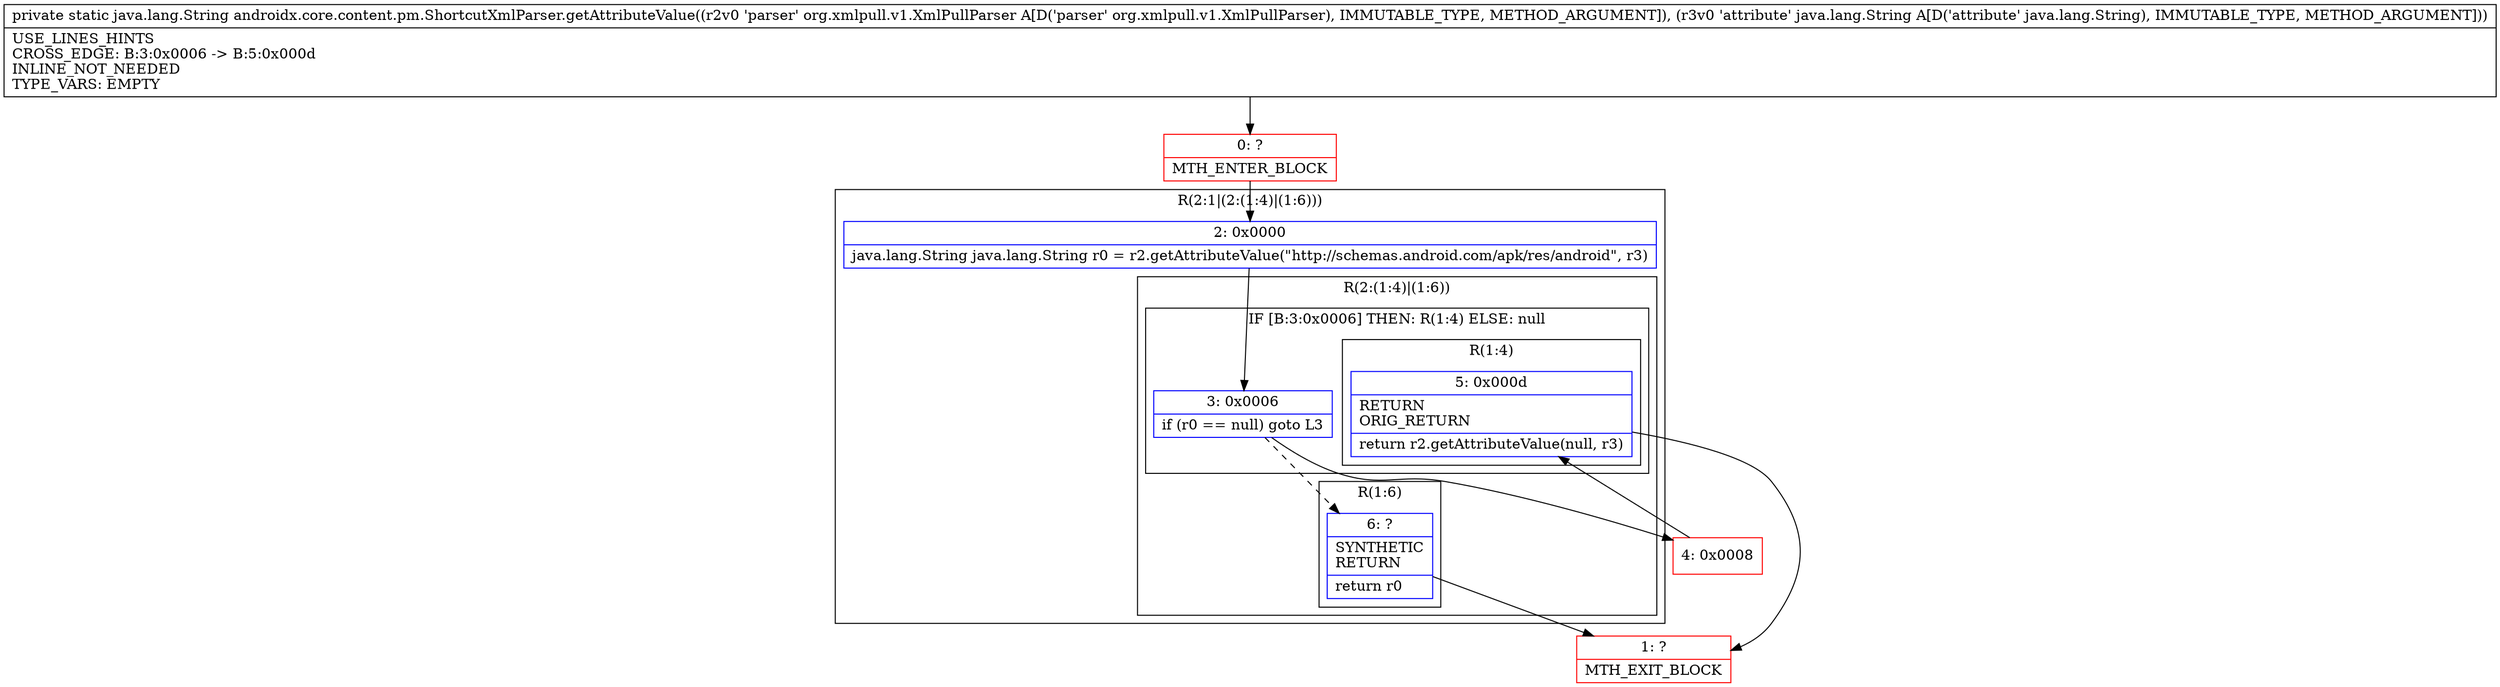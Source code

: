 digraph "CFG forandroidx.core.content.pm.ShortcutXmlParser.getAttributeValue(Lorg\/xmlpull\/v1\/XmlPullParser;Ljava\/lang\/String;)Ljava\/lang\/String;" {
subgraph cluster_Region_1351018611 {
label = "R(2:1|(2:(1:4)|(1:6)))";
node [shape=record,color=blue];
Node_2 [shape=record,label="{2\:\ 0x0000|java.lang.String java.lang.String r0 = r2.getAttributeValue(\"http:\/\/schemas.android.com\/apk\/res\/android\", r3)\l}"];
subgraph cluster_Region_1793228559 {
label = "R(2:(1:4)|(1:6))";
node [shape=record,color=blue];
subgraph cluster_IfRegion_475565744 {
label = "IF [B:3:0x0006] THEN: R(1:4) ELSE: null";
node [shape=record,color=blue];
Node_3 [shape=record,label="{3\:\ 0x0006|if (r0 == null) goto L3\l}"];
subgraph cluster_Region_2091230101 {
label = "R(1:4)";
node [shape=record,color=blue];
Node_5 [shape=record,label="{5\:\ 0x000d|RETURN\lORIG_RETURN\l|return r2.getAttributeValue(null, r3)\l}"];
}
}
subgraph cluster_Region_1369355980 {
label = "R(1:6)";
node [shape=record,color=blue];
Node_6 [shape=record,label="{6\:\ ?|SYNTHETIC\lRETURN\l|return r0\l}"];
}
}
}
Node_0 [shape=record,color=red,label="{0\:\ ?|MTH_ENTER_BLOCK\l}"];
Node_4 [shape=record,color=red,label="{4\:\ 0x0008}"];
Node_1 [shape=record,color=red,label="{1\:\ ?|MTH_EXIT_BLOCK\l}"];
MethodNode[shape=record,label="{private static java.lang.String androidx.core.content.pm.ShortcutXmlParser.getAttributeValue((r2v0 'parser' org.xmlpull.v1.XmlPullParser A[D('parser' org.xmlpull.v1.XmlPullParser), IMMUTABLE_TYPE, METHOD_ARGUMENT]), (r3v0 'attribute' java.lang.String A[D('attribute' java.lang.String), IMMUTABLE_TYPE, METHOD_ARGUMENT]))  | USE_LINES_HINTS\lCROSS_EDGE: B:3:0x0006 \-\> B:5:0x000d\lINLINE_NOT_NEEDED\lTYPE_VARS: EMPTY\l}"];
MethodNode -> Node_0;Node_2 -> Node_3;
Node_3 -> Node_4;
Node_3 -> Node_6[style=dashed];
Node_5 -> Node_1;
Node_6 -> Node_1;
Node_0 -> Node_2;
Node_4 -> Node_5;
}

